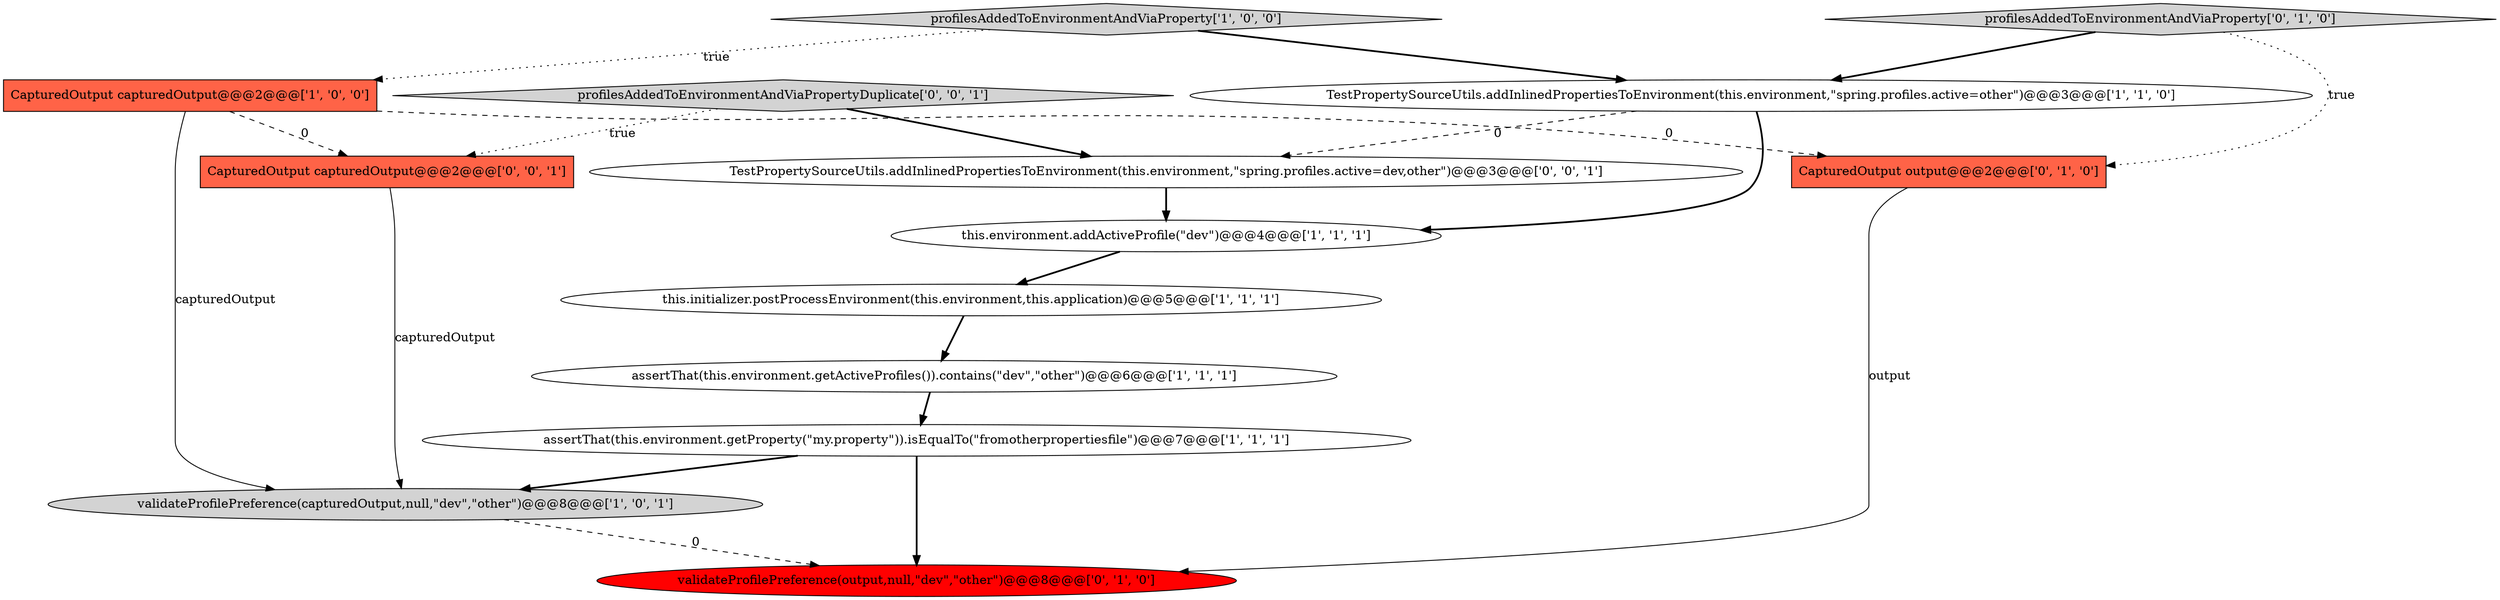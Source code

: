 digraph {
11 [style = filled, label = "CapturedOutput capturedOutput@@@2@@@['0', '0', '1']", fillcolor = tomato, shape = box image = "AAA0AAABBB3BBB"];
2 [style = filled, label = "CapturedOutput capturedOutput@@@2@@@['1', '0', '0']", fillcolor = tomato, shape = box image = "AAA1AAABBB1BBB"];
13 [style = filled, label = "TestPropertySourceUtils.addInlinedPropertiesToEnvironment(this.environment,\"spring.profiles.active=dev,other\")@@@3@@@['0', '0', '1']", fillcolor = white, shape = ellipse image = "AAA0AAABBB3BBB"];
12 [style = filled, label = "profilesAddedToEnvironmentAndViaPropertyDuplicate['0', '0', '1']", fillcolor = lightgray, shape = diamond image = "AAA0AAABBB3BBB"];
0 [style = filled, label = "validateProfilePreference(capturedOutput,null,\"dev\",\"other\")@@@8@@@['1', '0', '1']", fillcolor = lightgray, shape = ellipse image = "AAA0AAABBB1BBB"];
3 [style = filled, label = "profilesAddedToEnvironmentAndViaProperty['1', '0', '0']", fillcolor = lightgray, shape = diamond image = "AAA0AAABBB1BBB"];
9 [style = filled, label = "CapturedOutput output@@@2@@@['0', '1', '0']", fillcolor = tomato, shape = box image = "AAA1AAABBB2BBB"];
8 [style = filled, label = "profilesAddedToEnvironmentAndViaProperty['0', '1', '0']", fillcolor = lightgray, shape = diamond image = "AAA0AAABBB2BBB"];
6 [style = filled, label = "this.initializer.postProcessEnvironment(this.environment,this.application)@@@5@@@['1', '1', '1']", fillcolor = white, shape = ellipse image = "AAA0AAABBB1BBB"];
10 [style = filled, label = "validateProfilePreference(output,null,\"dev\",\"other\")@@@8@@@['0', '1', '0']", fillcolor = red, shape = ellipse image = "AAA1AAABBB2BBB"];
7 [style = filled, label = "assertThat(this.environment.getProperty(\"my.property\")).isEqualTo(\"fromotherpropertiesfile\")@@@7@@@['1', '1', '1']", fillcolor = white, shape = ellipse image = "AAA0AAABBB1BBB"];
5 [style = filled, label = "TestPropertySourceUtils.addInlinedPropertiesToEnvironment(this.environment,\"spring.profiles.active=other\")@@@3@@@['1', '1', '0']", fillcolor = white, shape = ellipse image = "AAA0AAABBB1BBB"];
4 [style = filled, label = "this.environment.addActiveProfile(\"dev\")@@@4@@@['1', '1', '1']", fillcolor = white, shape = ellipse image = "AAA0AAABBB1BBB"];
1 [style = filled, label = "assertThat(this.environment.getActiveProfiles()).contains(\"dev\",\"other\")@@@6@@@['1', '1', '1']", fillcolor = white, shape = ellipse image = "AAA0AAABBB1BBB"];
5->13 [style = dashed, label="0"];
6->1 [style = bold, label=""];
12->13 [style = bold, label=""];
2->11 [style = dashed, label="0"];
9->10 [style = solid, label="output"];
3->5 [style = bold, label=""];
7->0 [style = bold, label=""];
8->9 [style = dotted, label="true"];
8->5 [style = bold, label=""];
2->9 [style = dashed, label="0"];
4->6 [style = bold, label=""];
2->0 [style = solid, label="capturedOutput"];
1->7 [style = bold, label=""];
7->10 [style = bold, label=""];
0->10 [style = dashed, label="0"];
5->4 [style = bold, label=""];
11->0 [style = solid, label="capturedOutput"];
3->2 [style = dotted, label="true"];
12->11 [style = dotted, label="true"];
13->4 [style = bold, label=""];
}

